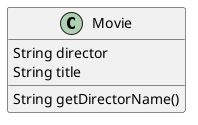 @startuml

class Movie {
    String director
    String title
    String getDirectorName()
}

@enduml